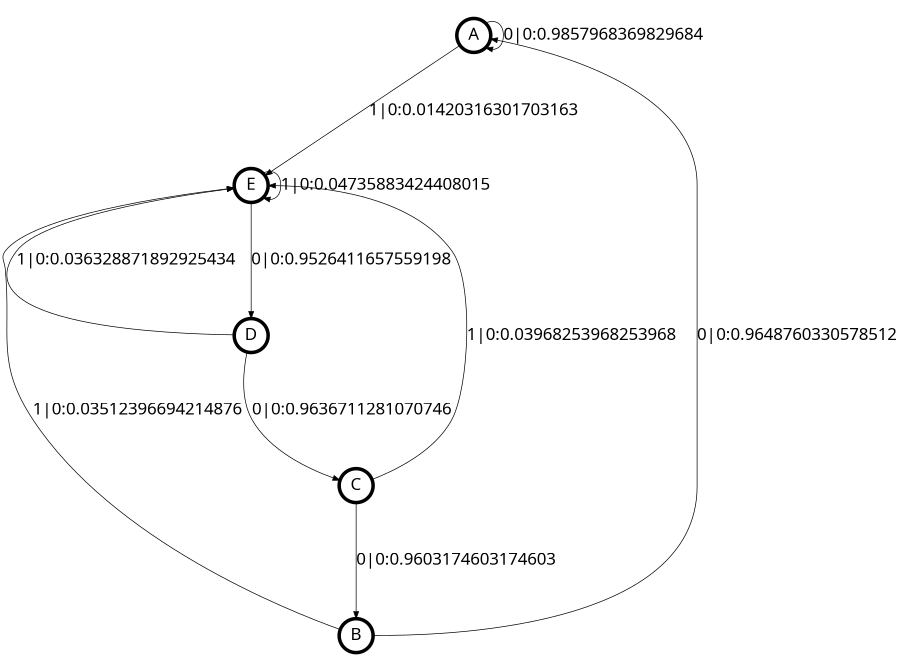 digraph  {
size = "6,8.5";
ratio = "fill";
node
[shape = circle];
node [fontsize = 24];
node [penwidth = 5];
edge [fontsize = 24];
node [fontname = "CMU Serif Roman"];
graph [fontname = "CMU Serif Roman"];
edge [fontname = "CMU Serif Roman"];
A -> A [label = "0|0:0.9857968369829684\l"];
A -> E [label = "1|0:0.01420316301703163\l"];
B -> A [label = "0|0:0.9648760330578512\l"];
B -> E [label = "1|0:0.03512396694214876\l"];
C -> B [label = "0|0:0.9603174603174603\l"];
C -> E [label = "1|0:0.03968253968253968\l"];
D -> C [label = "0|0:0.9636711281070746\l"];
D -> E [label = "1|0:0.036328871892925434\l"];
E -> D [label = "0|0:0.9526411657559198\l"];
E -> E [label = "1|0:0.04735883424408015\l"];
}